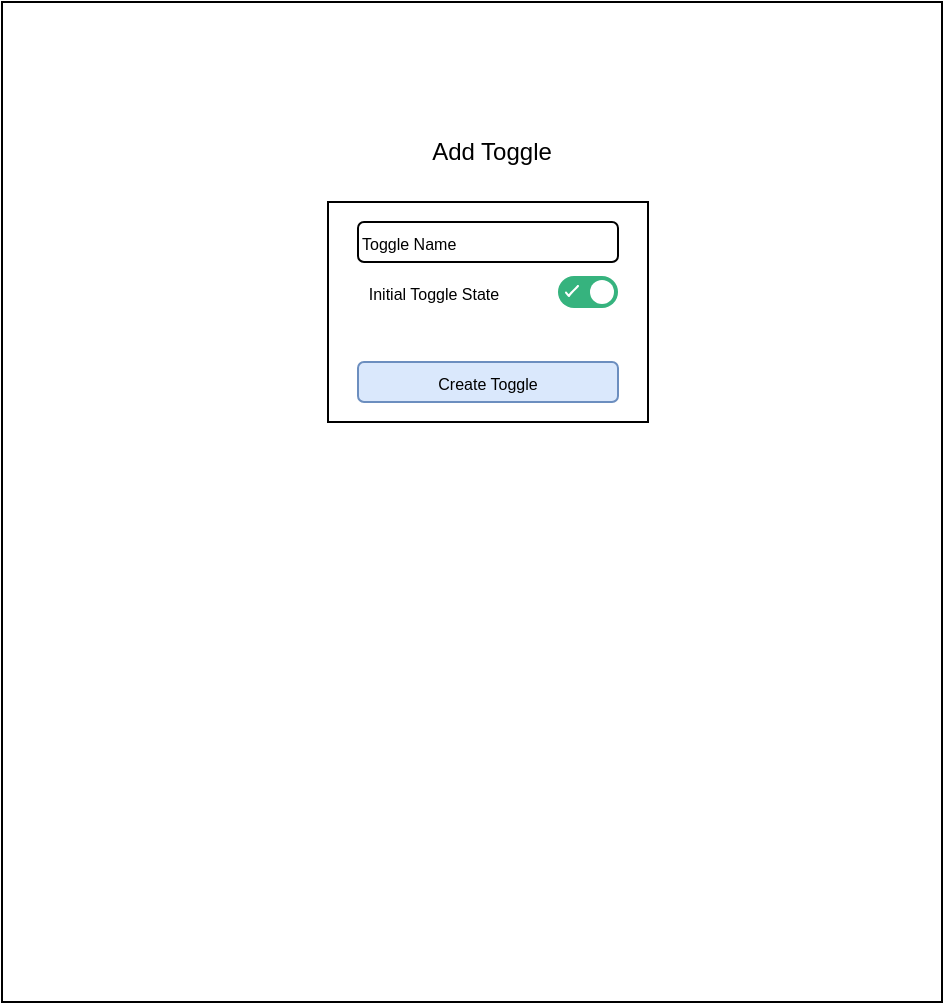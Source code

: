 <mxfile version="22.1.5" type="device">
  <diagram id="2DzNNNeqr2DS80IsFjMz" name="Page-1">
    <mxGraphModel dx="1026" dy="654" grid="1" gridSize="10" guides="1" tooltips="1" connect="1" arrows="1" fold="1" page="1" pageScale="1" pageWidth="827" pageHeight="1169" math="0" shadow="0">
      <root>
        <mxCell id="0" />
        <mxCell id="1" parent="0" />
        <mxCell id="1x09VPYrITekIsag4eLF-1" value="" style="rounded=0;whiteSpace=wrap;html=1;movable=1;resizable=1;rotatable=1;deletable=1;editable=1;locked=0;connectable=1;" vertex="1" parent="1">
          <mxGeometry x="179" y="60" width="470" height="500" as="geometry" />
        </mxCell>
        <mxCell id="1x09VPYrITekIsag4eLF-2" value="Add Toggle" style="text;html=1;strokeColor=none;fillColor=none;align=center;verticalAlign=middle;whiteSpace=wrap;rounded=0;" vertex="1" parent="1">
          <mxGeometry x="361" y="120" width="126" height="30" as="geometry" />
        </mxCell>
        <mxCell id="1x09VPYrITekIsag4eLF-4" value="" style="rounded=0;whiteSpace=wrap;html=1;" vertex="1" parent="1">
          <mxGeometry x="342" y="160" width="160" height="110" as="geometry" />
        </mxCell>
        <mxCell id="1x09VPYrITekIsag4eLF-5" value="&lt;span style=&quot;font-size: 8px;&quot;&gt;Toggle Name&lt;/span&gt;" style="rounded=1;whiteSpace=wrap;html=1;align=left;" vertex="1" parent="1">
          <mxGeometry x="357" y="170" width="130" height="20" as="geometry" />
        </mxCell>
        <mxCell id="1x09VPYrITekIsag4eLF-7" value="&lt;font style=&quot;font-size: 8px;&quot;&gt;Create Toggle&lt;/font&gt;" style="rounded=1;whiteSpace=wrap;html=1;fillColor=#dae8fc;strokeColor=#6c8ebf;" vertex="1" parent="1">
          <mxGeometry x="357" y="240" width="130" height="20" as="geometry" />
        </mxCell>
        <mxCell id="1x09VPYrITekIsag4eLF-8" value="&lt;font style=&quot;font-size: 8px;&quot;&gt;Initial Toggle State&lt;/font&gt;" style="text;html=1;strokeColor=none;fillColor=none;align=center;verticalAlign=middle;whiteSpace=wrap;rounded=0;" vertex="1" parent="1">
          <mxGeometry x="357" y="190" width="76" height="30" as="geometry" />
        </mxCell>
        <mxCell id="1x09VPYrITekIsag4eLF-9" value="" style="fillColor=#36B37E;strokeColor=none;rounded=1;arcSize=50;sketch=0;hachureGap=4;pointerEvents=0;fontFamily=Architects Daughter;fontSource=https%3A%2F%2Ffonts.googleapis.com%2Fcss%3Ffamily%3DArchitects%2BDaughter;fontSize=20;" vertex="1" parent="1">
          <mxGeometry x="457" y="197" width="30" height="16" as="geometry" />
        </mxCell>
        <mxCell id="1x09VPYrITekIsag4eLF-10" value="" style="shape=ellipse;strokeColor=none;fillColor=#ffffff;sketch=0;hachureGap=4;pointerEvents=0;fontFamily=Architects Daughter;fontSource=https%3A%2F%2Ffonts.googleapis.com%2Fcss%3Ffamily%3DArchitects%2BDaughter;fontSize=20;" vertex="1" parent="1x09VPYrITekIsag4eLF-9">
          <mxGeometry x="1" y="0.5" width="12" height="12" relative="1" as="geometry">
            <mxPoint x="-14" y="-6" as="offset" />
          </mxGeometry>
        </mxCell>
        <mxCell id="1x09VPYrITekIsag4eLF-11" value="" style="html=1;shadow=0;dashed=0;shape=mxgraph.atlassian.check;strokeColor=#ffffff;sketch=1;hachureGap=4;pointerEvents=0;fontFamily=Architects Daughter;fontSource=https%3A%2F%2Ffonts.googleapis.com%2Fcss%3Ffamily%3DArchitects%2BDaughter;fontSize=20;" vertex="1" parent="1x09VPYrITekIsag4eLF-9">
          <mxGeometry y="0.5" width="6" height="5" relative="1" as="geometry">
            <mxPoint x="4" y="-3" as="offset" />
          </mxGeometry>
        </mxCell>
      </root>
    </mxGraphModel>
  </diagram>
</mxfile>
